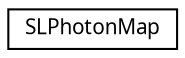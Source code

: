 digraph "Graphical Class Hierarchy"
{
 // LATEX_PDF_SIZE
  edge [fontname="Arial.ttf",fontsize="10",labelfontname="Arial.ttf",labelfontsize="10"];
  node [fontname="Arial.ttf",fontsize="10",shape=record];
  rankdir="LR";
  Node0 [label="SLPhotonMap",height=0.2,width=0.4,color="black", fillcolor="white", style="filled",URL="$class_s_l_photon_map.html",tooltip="Photonmap class with datastructure, scattering and gattering methods."];
}
